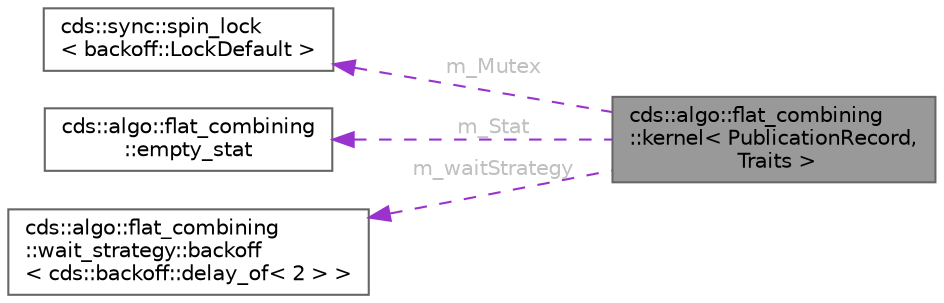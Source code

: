 digraph "cds::algo::flat_combining::kernel&lt; PublicationRecord, Traits &gt;"
{
 // LATEX_PDF_SIZE
  bgcolor="transparent";
  edge [fontname=Helvetica,fontsize=10,labelfontname=Helvetica,labelfontsize=10];
  node [fontname=Helvetica,fontsize=10,shape=box,height=0.2,width=0.4];
  rankdir="LR";
  Node1 [id="Node000001",label="cds::algo::flat_combining\l::kernel\< PublicationRecord,\l Traits \>",height=0.2,width=0.4,color="gray40", fillcolor="grey60", style="filled", fontcolor="black",tooltip="The kernel of flat combining"];
  Node2 -> Node1 [id="edge1_Node000001_Node000002",dir="back",color="darkorchid3",style="dashed",tooltip=" ",label=" m_Mutex",fontcolor="grey" ];
  Node2 [id="Node000002",label="cds::sync::spin_lock\l\< backoff::LockDefault \>",height=0.2,width=0.4,color="gray40", fillcolor="white", style="filled",URL="$classcds_1_1sync_1_1spin__lock.html",tooltip=" "];
  Node3 -> Node1 [id="edge2_Node000001_Node000003",dir="back",color="darkorchid3",style="dashed",tooltip=" ",label=" m_Stat",fontcolor="grey" ];
  Node3 [id="Node000003",label="cds::algo::flat_combining\l::empty_stat",height=0.2,width=0.4,color="gray40", fillcolor="white", style="filled",URL="$structcds_1_1algo_1_1flat__combining_1_1empty__stat.html",tooltip="Flat combining dummy internal statistics"];
  Node4 -> Node1 [id="edge3_Node000001_Node000004",dir="back",color="darkorchid3",style="dashed",tooltip=" ",label=" m_waitStrategy",fontcolor="grey" ];
  Node4 [id="Node000004",label="cds::algo::flat_combining\l::wait_strategy::backoff\l\< cds::backoff::delay_of\< 2 \> \>",height=0.2,width=0.4,color="gray40", fillcolor="white", style="filled",URL="$structcds_1_1algo_1_1flat__combining_1_1wait__strategy_1_1backoff.html",tooltip=" "];
}
